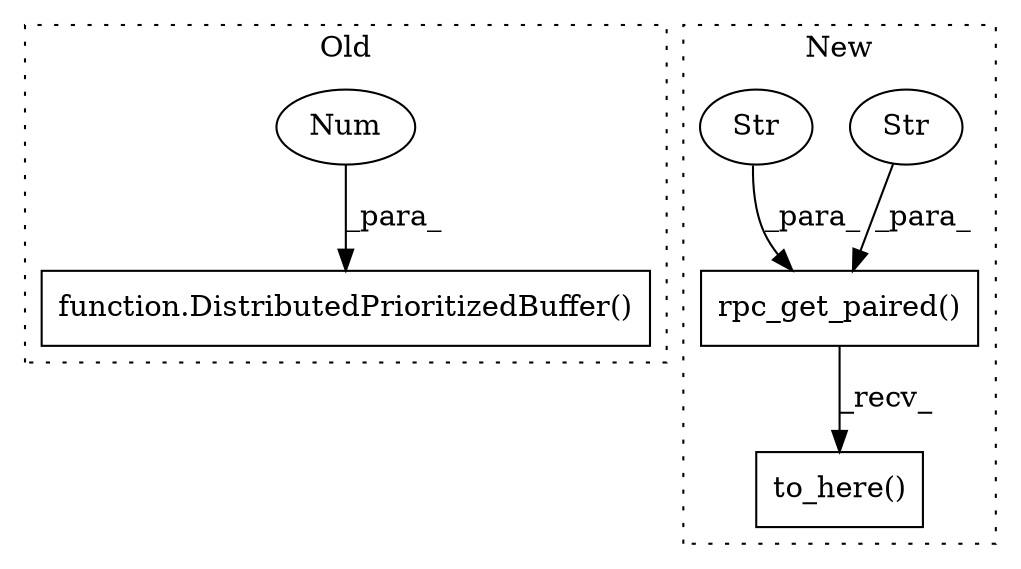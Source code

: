 digraph G {
subgraph cluster0 {
1 [label="function.DistributedPrioritizedBuffer()" a="75" s="8760,8797" l="29,1" shape="box"];
6 [label="Num" a="76" s="8789" l="1" shape="ellipse"];
label = "Old";
style="dotted";
}
subgraph cluster1 {
2 [label="rpc_get_paired()" a="75" s="8838,8872" l="21,1" shape="box"];
3 [label="Str" a="66" s="8864" l="8" shape="ellipse"];
4 [label="Str" a="66" s="8859" l="3" shape="ellipse"];
5 [label="to_here()" a="75" s="8838" l="45" shape="box"];
label = "New";
style="dotted";
}
2 -> 5 [label="_recv_"];
3 -> 2 [label="_para_"];
4 -> 2 [label="_para_"];
6 -> 1 [label="_para_"];
}